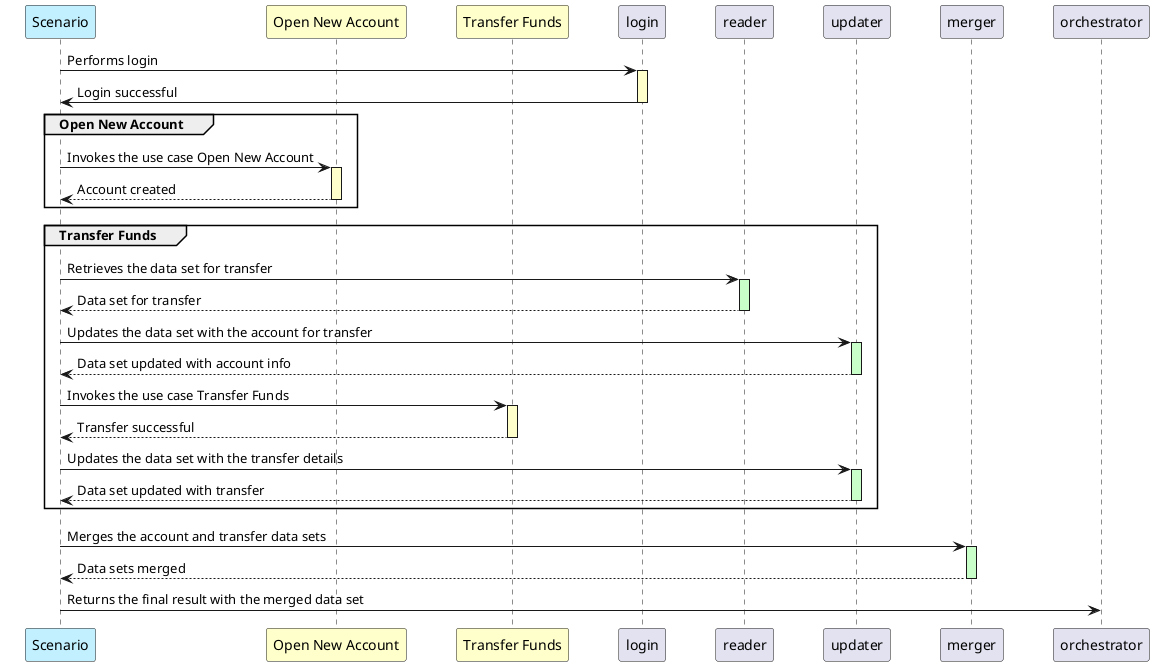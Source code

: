 @startuml TRANSFER_TO_NEW_ACCOUNT_SCENARIO

!pragma teoz true
skinparam ParticipantPadding 20
skinparam BoxPadding 10

participant "Scenario" as scenario #APPLICATION

participant "Open New Account" as open_account #BUSINESS
participant "Transfer Funds" as transfer #BUSINESS


scenario -> login: Performs login
activate login #BUSINESS
scenario <- login: Login successful
deactivate login

group Open New Account
    scenario -> open_account: Invokes the use case Open New Account
    activate open_account #BUSINESS
    return Account created
    deactivate open_account
end group

group Transfer Funds
    scenario -> reader: Retrieves the data set for transfer
    activate reader #TECHNOLOGY
    return Data set for transfer
    deactivate reader
    
    scenario -> updater: Updates the data set with the account for transfer
    activate updater #TECHNOLOGY
    return Data set updated with account info
    deactivate updater
    
    scenario -> transfer: Invokes the use case Transfer Funds
    activate transfer #BUSINESS
    return Transfer successful
    deactivate transfer
    
    scenario -> updater: Updates the data set with the transfer details
    activate updater #TECHNOLOGY
    return Data set updated with transfer
    deactivate updater
end group

scenario -> merger: Merges the account and transfer data sets
activate merger #TECHNOLOGY
return Data sets merged
deactivate merger

orchestrator <- scenario: Returns the final result with the merged data set
deactivate scenario
@enduml
